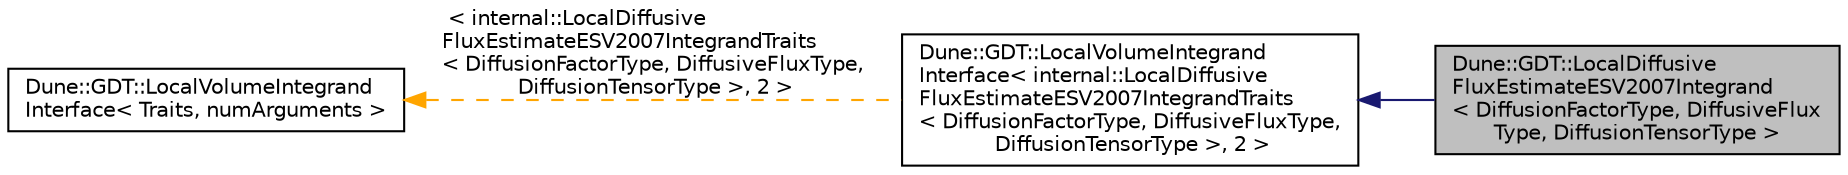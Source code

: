 digraph "Dune::GDT::LocalDiffusiveFluxEstimateESV2007Integrand&lt; DiffusionFactorType, DiffusiveFluxType, DiffusionTensorType &gt;"
{
  edge [fontname="Helvetica",fontsize="10",labelfontname="Helvetica",labelfontsize="10"];
  node [fontname="Helvetica",fontsize="10",shape=record];
  rankdir="LR";
  Node0 [label="Dune::GDT::LocalDiffusive\lFluxEstimateESV2007Integrand\l\< DiffusionFactorType, DiffusiveFlux\lType, DiffusionTensorType \>",height=0.2,width=0.4,color="black", fillcolor="grey75", style="filled", fontcolor="black"];
  Node1 -> Node0 [dir="back",color="midnightblue",fontsize="10",style="solid",fontname="Helvetica"];
  Node1 [label="Dune::GDT::LocalVolumeIntegrand\lInterface\< internal::LocalDiffusive\lFluxEstimateESV2007IntegrandTraits\l\< DiffusionFactorType, DiffusiveFluxType,\l DiffusionTensorType \>, 2 \>",height=0.2,width=0.4,color="black", fillcolor="white", style="filled",URL="$a01541.html"];
  Node2 -> Node1 [dir="back",color="orange",fontsize="10",style="dashed",label=" \< internal::LocalDiffusive\lFluxEstimateESV2007IntegrandTraits\l\< DiffusionFactorType, DiffusiveFluxType,\l DiffusionTensorType \>, 2 \>" ,fontname="Helvetica"];
  Node2 [label="Dune::GDT::LocalVolumeIntegrand\lInterface\< Traits, numArguments \>",height=0.2,width=0.4,color="black", fillcolor="white", style="filled",URL="$a01541.html",tooltip="Interface for local evaluations that depend on a codim 0 entity. "];
}
